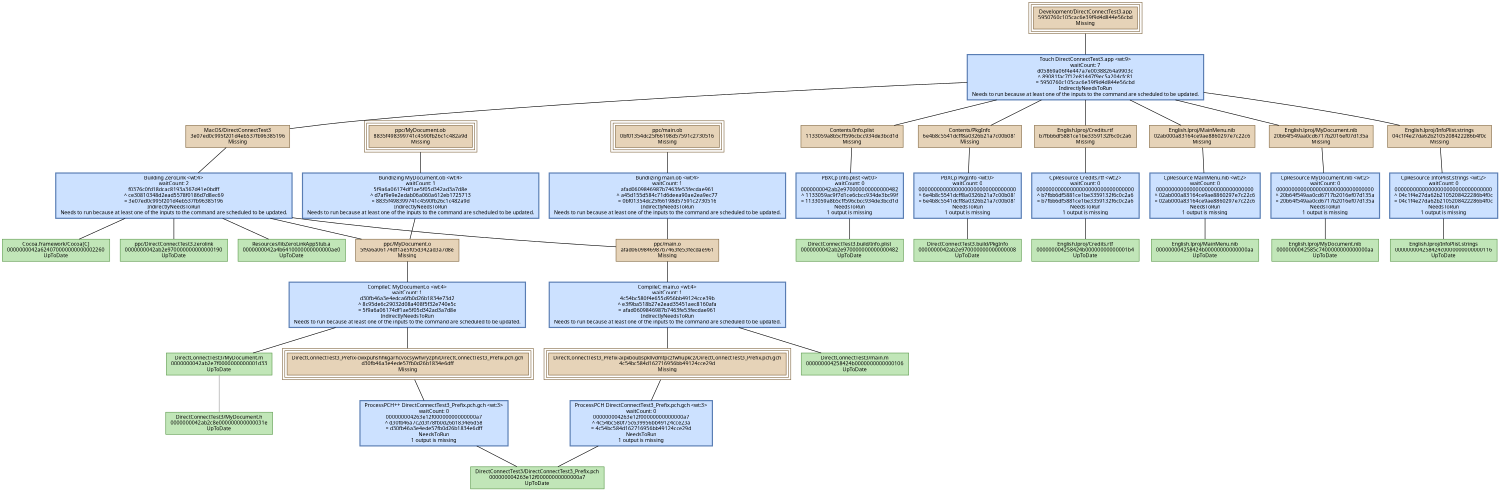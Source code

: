 digraph DirectConnectTest3 {
   size = "10.000000,8.500000";
   concentrate = false;

   node [ shape = box, style = filled, color = "0.3 0.5 0.6", fillcolor = "0.3 0.2 0.9", fontname = "Monaco", fontsize = "9" ];
   n00001 [ label = "Development/DirectConnectTest3.app\n5950760c105cac6e39f9d4d844e56cbd\nMissing", color = "0.1 0.5 0.5", fillcolor = "0.1 0.2 0.9", peripheries = 3 ];
   n00002 [ label = "Contents/Info.plist\n1133059a8b5cff596cbcc934de3bcd1d\nMissing", color = "0.1 0.5 0.5", fillcolor = "0.1 0.2 0.9" ];
   n00003 [ label = "DirectConnectTest3.build/Info.plist\n0000000042ab2e970000000000000482\nUpToDate" ];
   n00004 [ label = "Contents/PkgInfo\n6e4b8c5541dcff8a0326b21a7c00b081\nMissing", color = "0.1 0.5 0.5", fillcolor = "0.1 0.2 0.9" ];
   n00005 [ label = "DirectConnectTest3.build/PkgInfo\n0000000042ab2e970000000000000008\nUpToDate" ];
   n00006 [ label = "English.lproj/Credits.rtf\nb7fbb6df5881ce1be3359132f6c0c2a6\nMissing", color = "0.1 0.5 0.5", fillcolor = "0.1 0.2 0.9" ];
   n00007 [ label = "English.lproj/Credits.rtf\n000000004258424b00000000000001b4\nUpToDate" ];
   n00008 [ label = "English.lproj/MainMenu.nib\n02ab000a83164ce9ae8860297e7c22c6\nMissing", color = "0.1 0.5 0.5", fillcolor = "0.1 0.2 0.9" ];
   n00009 [ label = "English.lproj/MainMenu.nib\n000000004258424b00000000000000aa\nUpToDate" ];
   n00010 [ label = "English.lproj/MyDocument.nib\n20b64f549aa0cd6717b2016ef07d135a\nMissing", color = "0.1 0.5 0.5", fillcolor = "0.1 0.2 0.9" ];
   n00011 [ label = "English.lproj/MyDocument.nib\n0000000042585c7400000000000000aa\nUpToDate" ];
   n00012 [ label = "English.lproj/InfoPlist.strings\n04c1f4e27da62b2105208422286b4f0c\nMissing", color = "0.1 0.5 0.5", fillcolor = "0.1 0.2 0.9" ];
   n00013 [ label = "English.lproj/InfoPlist.strings\n000000004258424c0000000000000116\nUpToDate" ];
   n00014 [ label = "ppc/MyDocument.o\n5f9a6a06174df1ae5f05d342ad3a7d8e\nMissing", color = "0.1 0.5 0.5", fillcolor = "0.1 0.2 0.9" ];
   n00015 [ label = "DirectConnectTest3/DirectConnectTest3_Prefix.pch\n000000004263e12f00000000000000a7\nUpToDate" ];
   n00016 [ label = "DirectConnectTest3_Prefix-cwxpuhshhkgarhcvocsywhvryzph/DirectConnectTest3_Prefix.pch.gch\nd30fb46a3e4ede57fb0d26b1834e6dff\nMissing", color = "0.1 0.5 0.5", fillcolor = "0.1 0.2 0.9", peripheries = 3 ];
   n00017 [ label = "DirectConnectTest3/MyDocument.m\n0000000042ab2e7f0000000000001d33\nUpToDate" ];
   n00018 [ label = "ppc/main.o\nafad0609846987b7463fe53fecdae961\nMissing", color = "0.1 0.5 0.5", fillcolor = "0.1 0.2 0.9" ];
   n00019 [ label = "DirectConnectTest3_Prefix-aipxboubspkllvdmtpczfwhupkcz/DirectConnectTest3_Prefix.pch.gch\n4c54bc584d162716956bb49124cce29d\nMissing", color = "0.1 0.5 0.5", fillcolor = "0.1 0.2 0.9", peripheries = 3 ];
   n00020 [ label = "DirectConnectTest3/main.m\n000000004258424b0000000000000106\nUpToDate" ];
   n00021 [ label = "MacOS/DirectConnectTest3\n3e07ed0c995f201d4eb537fb96385196\nMissing", color = "0.1 0.5 0.5", fillcolor = "0.1 0.2 0.9" ];
   n00022 [ label = "ppc/MyDocument.ob\n8835f498399741c4590fb26c1c482a9d\nMissing", color = "0.1 0.5 0.5", fillcolor = "0.1 0.2 0.9", peripheries = 3 ];
   n00023 [ label = "ppc/main.ob\n0bf01354dc25f66198d57591c2730516\nMissing", color = "0.1 0.5 0.5", fillcolor = "0.1 0.2 0.9", peripheries = 3 ];
   n00024 [ label = "Resources/libZeroLinkAppStub.a\n0000000042a4b6410000000000000ae0\nUpToDate" ];
   n00025 [ label = "Cocoa.framework/Cocoa[C]\n0000000042a624070000000000002260\nUpToDate" ];
   n00026 [ label = "ppc/DirectConnectTest3.zerolink\n0000000042ab2e970000000000000190\nUpToDate" ];
   n00027 [ label = "DirectConnectTest3/MyDocument.h\n0000000042ab2c8e000000000000031e\nUpToDate" ];

   node [ shape = box, style = "filled,bold", color = "0.7 0.5 0.7", fillcolor = "0.7 0.2 1.0", fontname = "Monaco", fontsize = "9" ];
   c00001 [ label = "PBXCp Info.plist <wt:0>\nwaitCount: 0\n0000000042ab2e970000000000000482\n^ 1133059ac9f7d1ce6cbcc934de3bc99f\n= 1133059a8b5cff596cbcc934de3bcd1d\nNeedsToRun\n1 output is missing", color = "0.6 0.5 0.7", fillcolor = "0.6 0.2 1.0" ];
   c00002 [ label = "PBXCp PkgInfo <wt:0>\nwaitCount: 0\n00000000000000000000000000000000\n^ 6e4b8c5541dcff8a0326b21a7c00b081\n= 6e4b8c5541dcff8a0326b21a7c00b081\nNeedsToRun\n1 output is missing", color = "0.6 0.5 0.7", fillcolor = "0.6 0.2 1.0" ];
   c00003 [ label = "CpResource Credits.rtf <wt:2>\nwaitCount: 0\n00000000000000000000000000000000\n^ b7fbb6df5881ce1be3359132f6c0c2a6\n= b7fbb6df5881ce1be3359132f6c0c2a6\nNeedsToRun\n1 output is missing", color = "0.6 0.5 0.7", fillcolor = "0.6 0.2 1.0" ];
   c00004 [ label = "CpResource MainMenu.nib <wt:2>\nwaitCount: 0\n00000000000000000000000000000000\n^ 02ab000a83164ce9ae8860297e7c22c6\n= 02ab000a83164ce9ae8860297e7c22c6\nNeedsToRun\n1 output is missing", color = "0.6 0.5 0.7", fillcolor = "0.6 0.2 1.0" ];
   c00005 [ label = "CpResource MyDocument.nib <wt:2>\nwaitCount: 0\n00000000000000000000000000000000\n^ 20b64f549aa0cd6717b2016ef07d135a\n= 20b64f549aa0cd6717b2016ef07d135a\nNeedsToRun\n1 output is missing", color = "0.6 0.5 0.7", fillcolor = "0.6 0.2 1.0" ];
   c00006 [ label = "CpResource InfoPlist.strings <wt:2>\nwaitCount: 0\n00000000000000000000000000000000\n^ 04c1f4e27da62b2105208422286b4f0c\n= 04c1f4e27da62b2105208422286b4f0c\nNeedsToRun\n1 output is missing", color = "0.6 0.5 0.7", fillcolor = "0.6 0.2 1.0" ];
   c00007 [ label = "CompileC MyDocument.o <wt:4>\nwaitCount: 1\nd30fb46a3e4edca6fb0d26b1834e73d2\n^ 8c95de6c29032d08a408f5f32e740e5c\n= 5f9a6a06174df1ae5f05d342ad3a7d8e\nIndirectlyNeedsToRun\nNeeds to run because at least one of the inputs to the command are scheduled to be updated.", color = "0.6 0.5 0.7", fillcolor = "0.6 0.2 1.0" ];
   c00008 [ label = "ProcessPCH++ DirectConnectTest3_Prefix.pch.gch <wt:3>\nwaitCount: 0\n000000004263e12f00000000000000a7\n^ d30fb46a7c2d3f78fb0d26b1834e6d58\n= d30fb46a3e4ede57fb0d26b1834e6dff\nNeedsToRun\n1 output is missing", color = "0.6 0.5 0.7", fillcolor = "0.6 0.2 1.0" ];
   c00009 [ label = "CompileC main.o <wt:4>\nwaitCount: 1\n4c54bc580f4e655d956bb49124cce39b\n^ e3f9ba518b27e2ead35451aec8160afa\n= afad0609846987b7463fe53fecdae961\nIndirectlyNeedsToRun\nNeeds to run because at least one of the inputs to the command are scheduled to be updated.", color = "0.6 0.5 0.7", fillcolor = "0.6 0.2 1.0" ];
   c00010 [ label = "ProcessPCH DirectConnectTest3_Prefix.pch.gch <wt:3>\nwaitCount: 0\n000000004263e12f00000000000000a7\n^ 4c54bc580f75c639956bb49124cce23a\n= 4c54bc584d162716956bb49124cce29d\nNeedsToRun\n1 output is missing", color = "0.6 0.5 0.7", fillcolor = "0.6 0.2 1.0" ];
   c00011 [ label = "Bundlizing MyDocument.ob <wt:4>\nwaitCount: 1\n5f9a6a06174df1ae5f05d342ad3a7d8e\n^ d7af9e9e2edab06a060a612eb1725713\n= 8835f498399741c4590fb26c1c482a9d\nIndirectlyNeedsToRun\nNeeds to run because at least one of the inputs to the command are scheduled to be updated.", color = "0.6 0.5 0.7", fillcolor = "0.6 0.2 1.0" ];
   c00012 [ label = "Bundlizing main.ob <wt:4>\nwaitCount: 1\nafad0609846987b7463fe53fecdae961\n^ a45d155d584c71d6deea90ae2ea9ec77\n= 0bf01354dc25f66198d57591c2730516\nIndirectlyNeedsToRun\nNeeds to run because at least one of the inputs to the command are scheduled to be updated.", color = "0.6 0.5 0.7", fillcolor = "0.6 0.2 1.0" ];
   c00013 [ label = "Building ZeroLink <wt:4>\nwaitCount: 2\nf0376c0fd18dcac8193a367d41e0bdff\n^ ce30810348d2ead5578f0186d7d8ec69\n= 3e07ed0c995f201d4eb537fb96385196\nIndirectlyNeedsToRun\nNeeds to run because at least one of the inputs to the command are scheduled to be updated.", color = "0.6 0.5 0.7", fillcolor = "0.6 0.2 1.0" ];
   c00014 [ label = "Touch DirectConnectTest3.app <wt:9>\nwaitCount: 7\nd05869a06f4e447a7e00388264a9903c\n^ 89081fac7f12e81447f9ec5a204cfc81\n= 5950760c105cac6e39f9d4d844e56cbd\nIndirectlyNeedsToRun\nNeeds to run because at least one of the inputs to the command are scheduled to be updated.", color = "0.6 0.5 0.7", fillcolor = "0.6 0.2 1.0" ];

   edge [ style = solid, color = black, arrowhead = none, arrowtail = normal ];
   n00001 -> { c00014 };
   n00002 -> { c00001 };
   n00004 -> { c00002 };
   n00006 -> { c00003 };
   n00008 -> { c00004 };
   n00010 -> { c00005 };
   n00012 -> { c00006 };
   n00014 -> { c00007 };
   n00016 -> { c00008 };
   n00018 -> { c00009 };
   n00019 -> { c00010 };
   n00021 -> { c00013 };
   n00022 -> { c00011 };
   n00023 -> { c00012 };
   c00001 -> { n00003 };
   c00002 -> { n00005 n00005 };
   c00003 -> { n00007 n00007 };
   c00004 -> { n00009 n00009 };
   c00005 -> { n00011 n00011 };
   c00006 -> { n00013 n00013 };
   c00007 -> { n00016 n00017 };
   c00008 -> { n00015 };
   c00009 -> { n00019 n00020 };
   c00010 -> { n00015 };
   c00011 -> { n00014 };
   c00012 -> { n00018 };
   c00013 -> { n00014 n00018 n00024 n00025 n00026 };
   c00014 -> { n00002 n00004 n00006 n00008 n00010 n00012 n00021 };

   edge [ style = solid, color = gray60, arrowhead = none, arrowtail = normal ];
   n00017 -> { n00027 };
}
